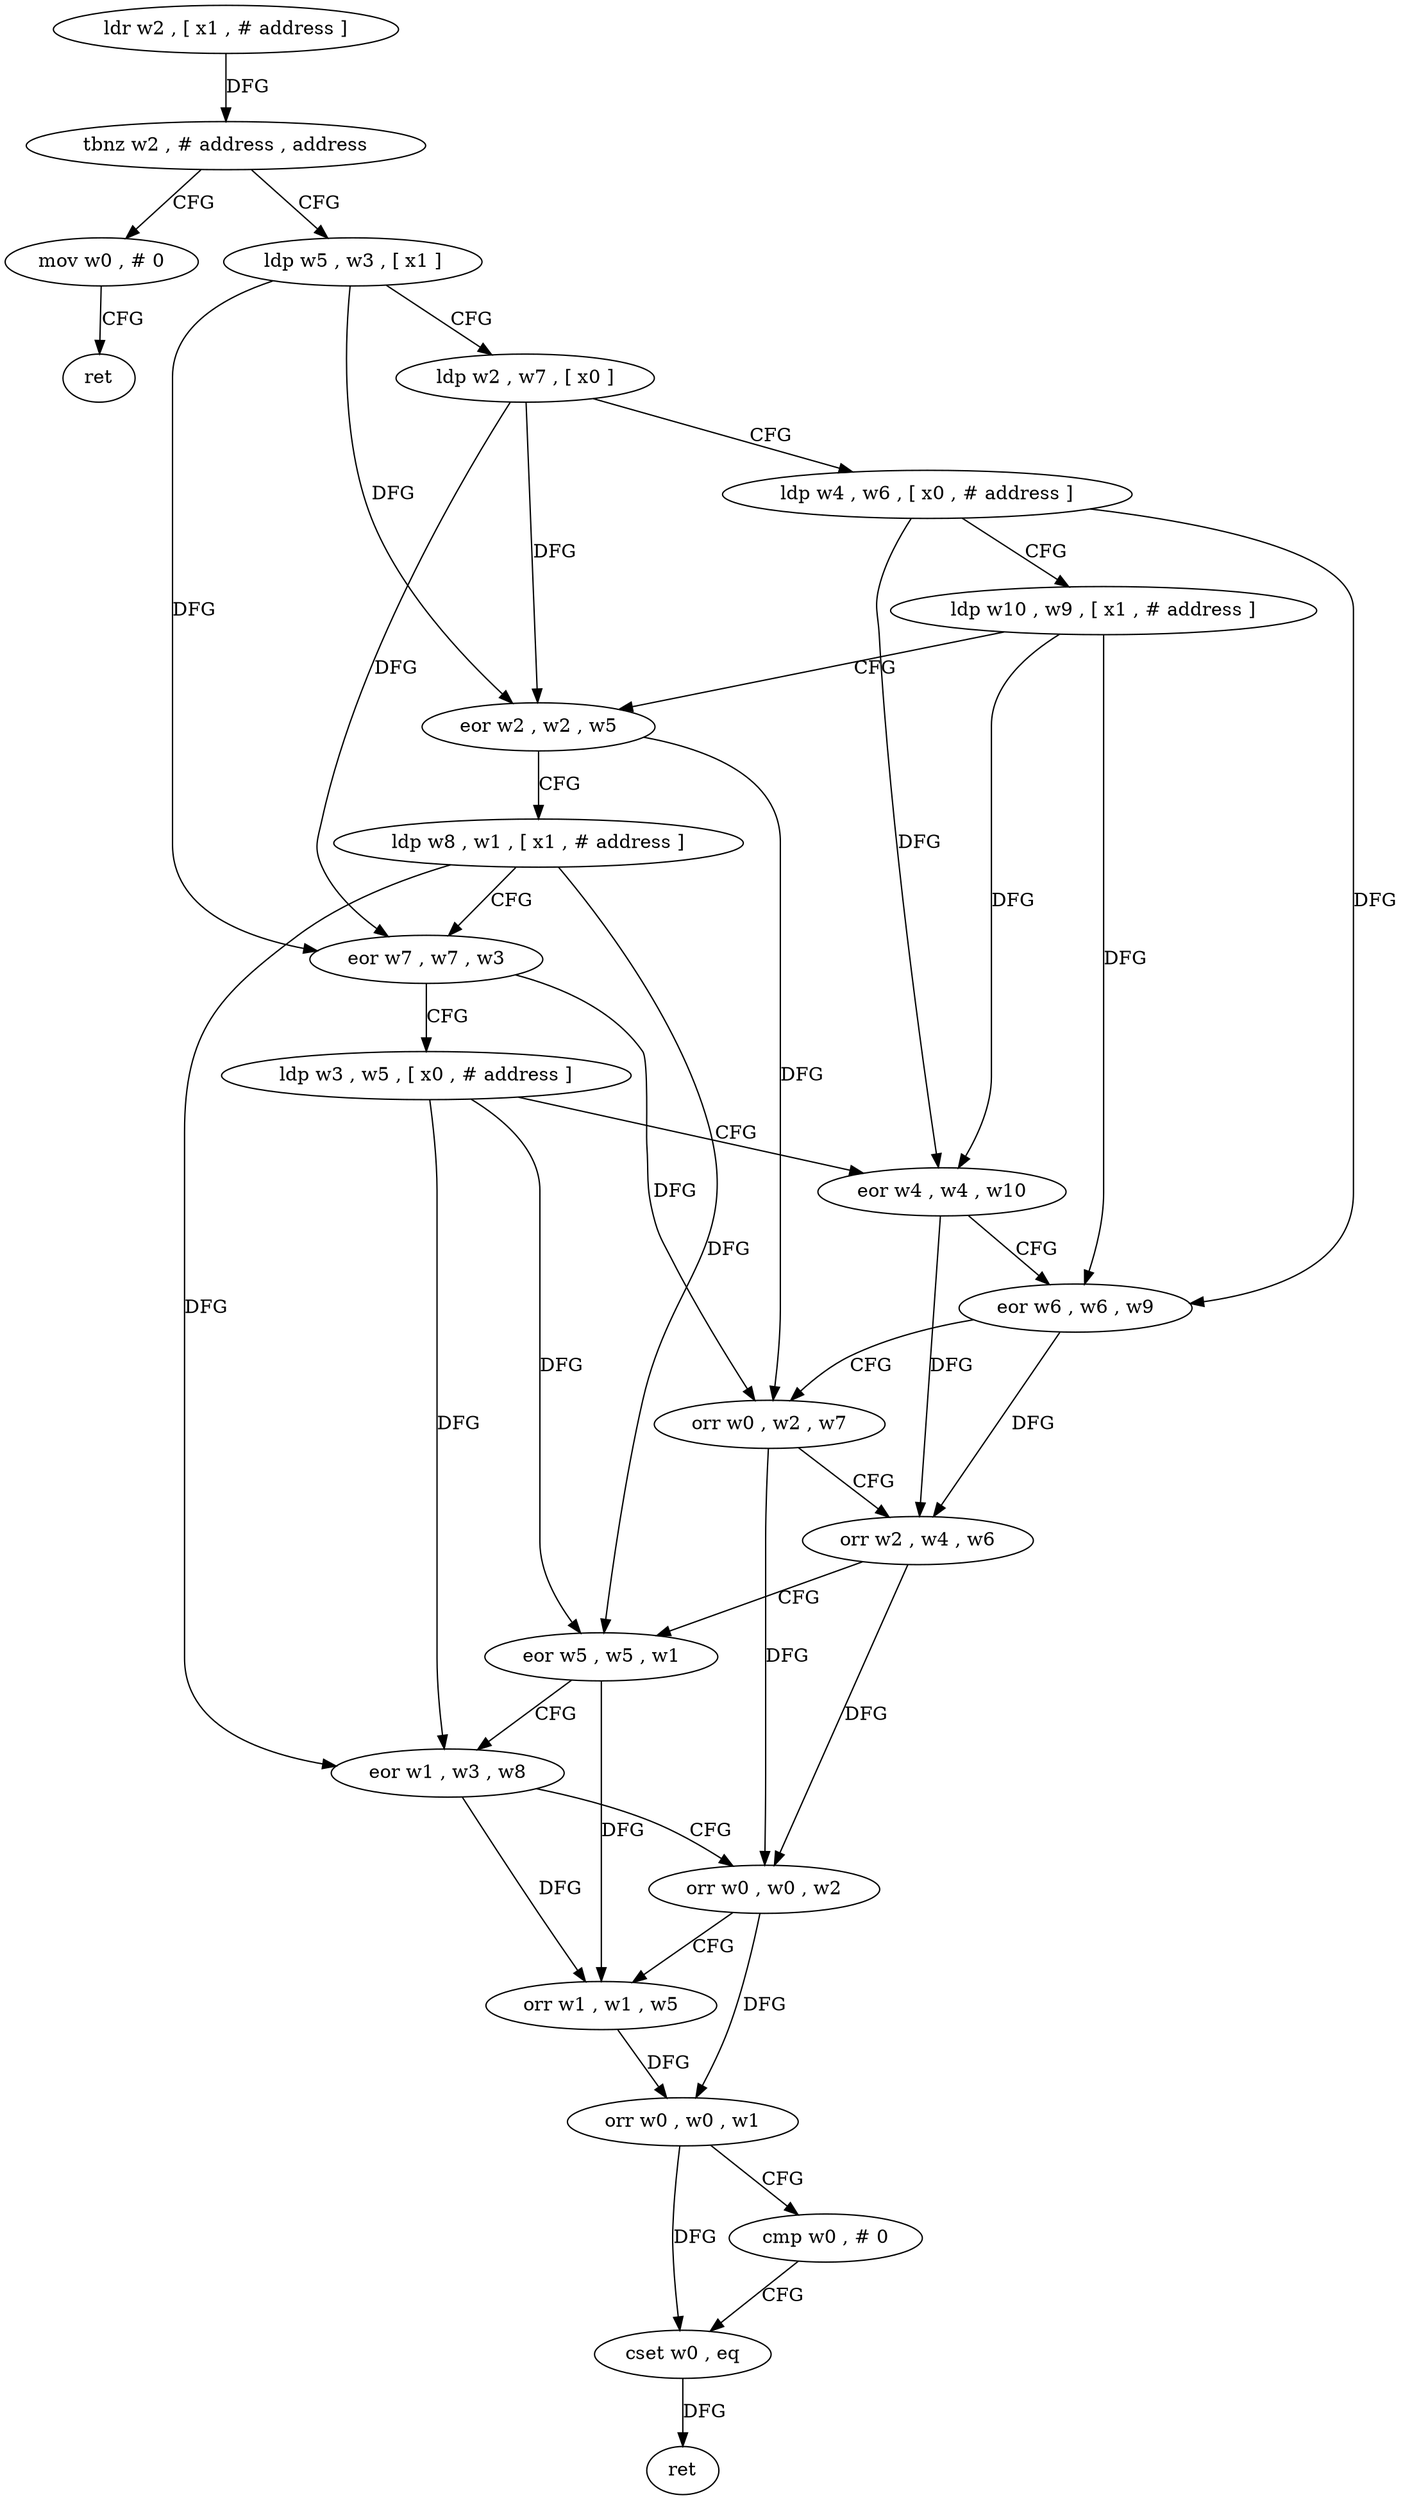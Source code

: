 digraph "func" {
"4300544" [label = "ldr w2 , [ x1 , # address ]" ]
"4300548" [label = "tbnz w2 , # address , address" ]
"4300632" [label = "mov w0 , # 0" ]
"4300552" [label = "ldp w5 , w3 , [ x1 ]" ]
"4300636" [label = "ret" ]
"4300556" [label = "ldp w2 , w7 , [ x0 ]" ]
"4300560" [label = "ldp w4 , w6 , [ x0 , # address ]" ]
"4300564" [label = "ldp w10 , w9 , [ x1 , # address ]" ]
"4300568" [label = "eor w2 , w2 , w5" ]
"4300572" [label = "ldp w8 , w1 , [ x1 , # address ]" ]
"4300576" [label = "eor w7 , w7 , w3" ]
"4300580" [label = "ldp w3 , w5 , [ x0 , # address ]" ]
"4300584" [label = "eor w4 , w4 , w10" ]
"4300588" [label = "eor w6 , w6 , w9" ]
"4300592" [label = "orr w0 , w2 , w7" ]
"4300596" [label = "orr w2 , w4 , w6" ]
"4300600" [label = "eor w5 , w5 , w1" ]
"4300604" [label = "eor w1 , w3 , w8" ]
"4300608" [label = "orr w0 , w0 , w2" ]
"4300612" [label = "orr w1 , w1 , w5" ]
"4300616" [label = "orr w0 , w0 , w1" ]
"4300620" [label = "cmp w0 , # 0" ]
"4300624" [label = "cset w0 , eq" ]
"4300628" [label = "ret" ]
"4300544" -> "4300548" [ label = "DFG" ]
"4300548" -> "4300632" [ label = "CFG" ]
"4300548" -> "4300552" [ label = "CFG" ]
"4300632" -> "4300636" [ label = "CFG" ]
"4300552" -> "4300556" [ label = "CFG" ]
"4300552" -> "4300568" [ label = "DFG" ]
"4300552" -> "4300576" [ label = "DFG" ]
"4300556" -> "4300560" [ label = "CFG" ]
"4300556" -> "4300568" [ label = "DFG" ]
"4300556" -> "4300576" [ label = "DFG" ]
"4300560" -> "4300564" [ label = "CFG" ]
"4300560" -> "4300584" [ label = "DFG" ]
"4300560" -> "4300588" [ label = "DFG" ]
"4300564" -> "4300568" [ label = "CFG" ]
"4300564" -> "4300584" [ label = "DFG" ]
"4300564" -> "4300588" [ label = "DFG" ]
"4300568" -> "4300572" [ label = "CFG" ]
"4300568" -> "4300592" [ label = "DFG" ]
"4300572" -> "4300576" [ label = "CFG" ]
"4300572" -> "4300604" [ label = "DFG" ]
"4300572" -> "4300600" [ label = "DFG" ]
"4300576" -> "4300580" [ label = "CFG" ]
"4300576" -> "4300592" [ label = "DFG" ]
"4300580" -> "4300584" [ label = "CFG" ]
"4300580" -> "4300604" [ label = "DFG" ]
"4300580" -> "4300600" [ label = "DFG" ]
"4300584" -> "4300588" [ label = "CFG" ]
"4300584" -> "4300596" [ label = "DFG" ]
"4300588" -> "4300592" [ label = "CFG" ]
"4300588" -> "4300596" [ label = "DFG" ]
"4300592" -> "4300596" [ label = "CFG" ]
"4300592" -> "4300608" [ label = "DFG" ]
"4300596" -> "4300600" [ label = "CFG" ]
"4300596" -> "4300608" [ label = "DFG" ]
"4300600" -> "4300604" [ label = "CFG" ]
"4300600" -> "4300612" [ label = "DFG" ]
"4300604" -> "4300608" [ label = "CFG" ]
"4300604" -> "4300612" [ label = "DFG" ]
"4300608" -> "4300612" [ label = "CFG" ]
"4300608" -> "4300616" [ label = "DFG" ]
"4300612" -> "4300616" [ label = "DFG" ]
"4300616" -> "4300620" [ label = "CFG" ]
"4300616" -> "4300624" [ label = "DFG" ]
"4300620" -> "4300624" [ label = "CFG" ]
"4300624" -> "4300628" [ label = "DFG" ]
}
